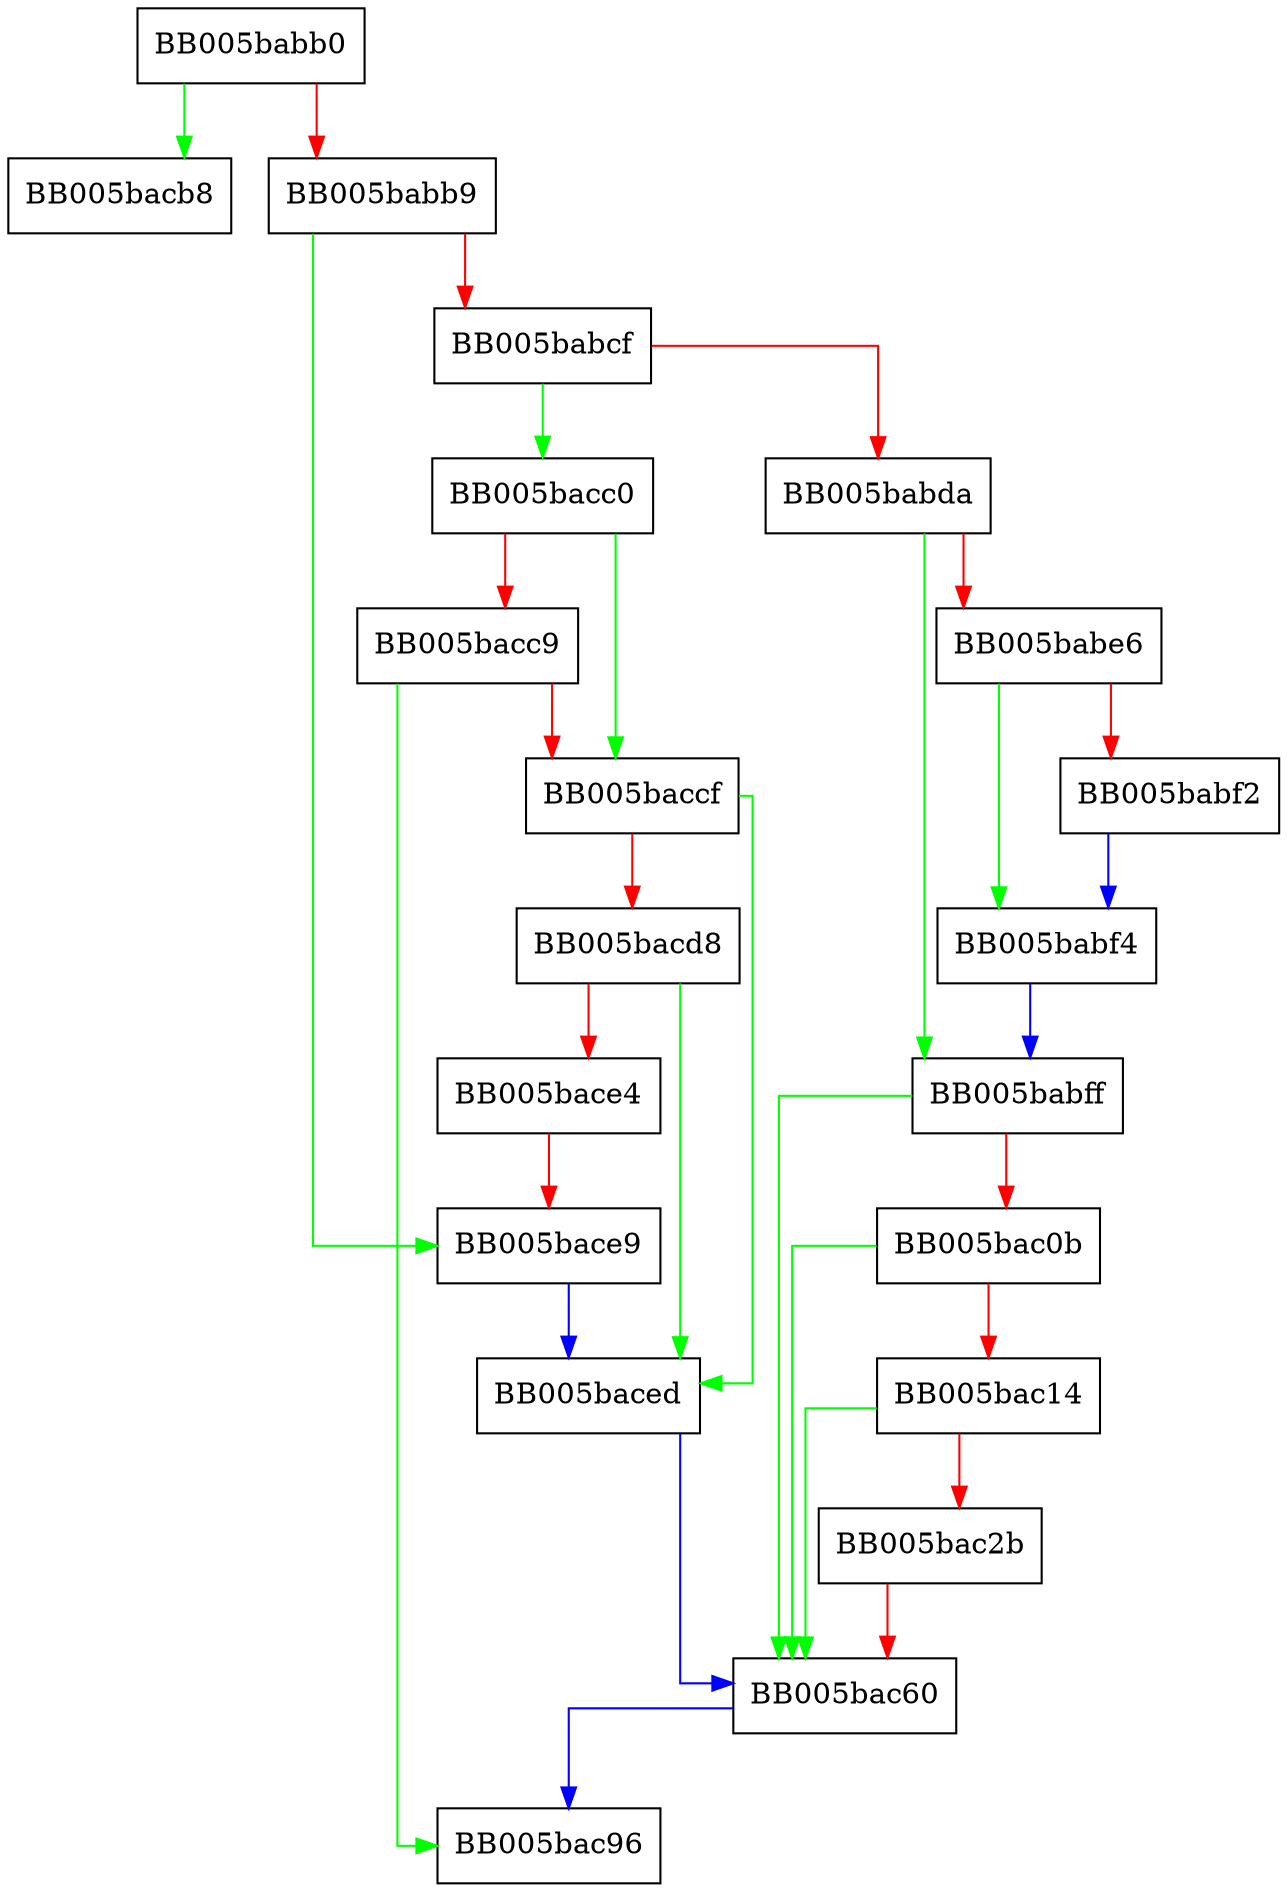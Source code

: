 digraph EVP_CIPHER_CTX_free {
  node [shape="box"];
  graph [splines=ortho];
  BB005babb0 -> BB005bacb8 [color="green"];
  BB005babb0 -> BB005babb9 [color="red"];
  BB005babb9 -> BB005bace9 [color="green"];
  BB005babb9 -> BB005babcf [color="red"];
  BB005babcf -> BB005bacc0 [color="green"];
  BB005babcf -> BB005babda [color="red"];
  BB005babda -> BB005babff [color="green"];
  BB005babda -> BB005babe6 [color="red"];
  BB005babe6 -> BB005babf4 [color="green"];
  BB005babe6 -> BB005babf2 [color="red"];
  BB005babf2 -> BB005babf4 [color="blue"];
  BB005babf4 -> BB005babff [color="blue"];
  BB005babff -> BB005bac60 [color="green"];
  BB005babff -> BB005bac0b [color="red"];
  BB005bac0b -> BB005bac60 [color="green"];
  BB005bac0b -> BB005bac14 [color="red"];
  BB005bac14 -> BB005bac60 [color="green"];
  BB005bac14 -> BB005bac2b [color="red"];
  BB005bac2b -> BB005bac60 [color="red"];
  BB005bac60 -> BB005bac96 [color="blue"];
  BB005bacc0 -> BB005baccf [color="green"];
  BB005bacc0 -> BB005bacc9 [color="red"];
  BB005bacc9 -> BB005bac96 [color="green"];
  BB005bacc9 -> BB005baccf [color="red"];
  BB005baccf -> BB005baced [color="green"];
  BB005baccf -> BB005bacd8 [color="red"];
  BB005bacd8 -> BB005baced [color="green"];
  BB005bacd8 -> BB005bace4 [color="red"];
  BB005bace4 -> BB005bace9 [color="red"];
  BB005bace9 -> BB005baced [color="blue"];
  BB005baced -> BB005bac60 [color="blue"];
}